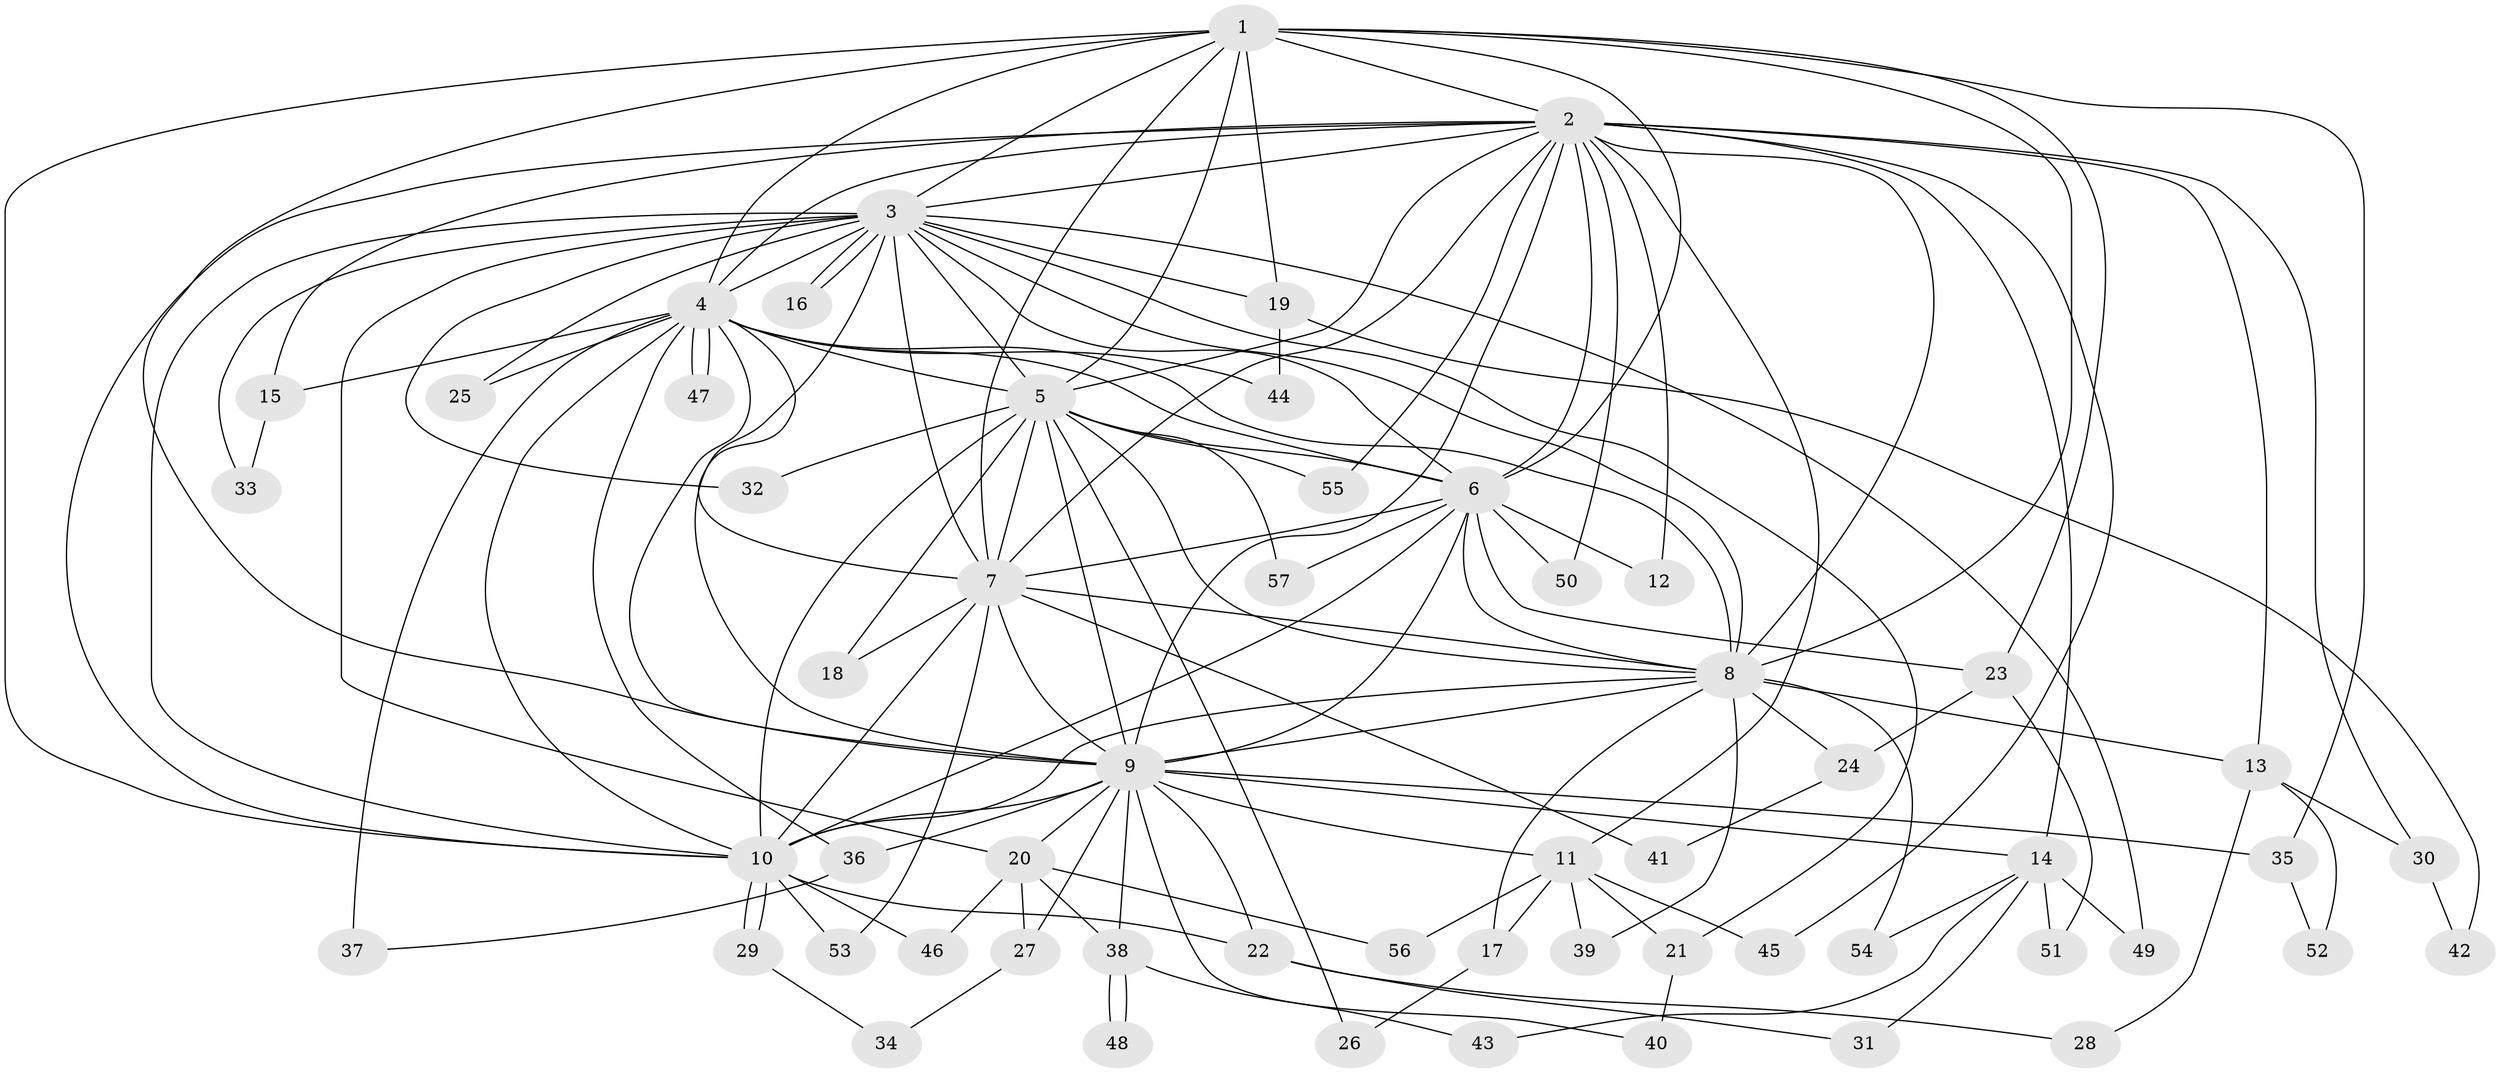 // coarse degree distribution, {12: 0.05, 15: 0.05, 14: 0.075, 10: 0.025, 17: 0.025, 8: 0.025, 5: 0.025, 7: 0.025, 3: 0.175, 1: 0.05, 6: 0.025, 4: 0.025, 2: 0.425}
// Generated by graph-tools (version 1.1) at 2025/51/02/27/25 19:51:48]
// undirected, 57 vertices, 139 edges
graph export_dot {
graph [start="1"]
  node [color=gray90,style=filled];
  1;
  2;
  3;
  4;
  5;
  6;
  7;
  8;
  9;
  10;
  11;
  12;
  13;
  14;
  15;
  16;
  17;
  18;
  19;
  20;
  21;
  22;
  23;
  24;
  25;
  26;
  27;
  28;
  29;
  30;
  31;
  32;
  33;
  34;
  35;
  36;
  37;
  38;
  39;
  40;
  41;
  42;
  43;
  44;
  45;
  46;
  47;
  48;
  49;
  50;
  51;
  52;
  53;
  54;
  55;
  56;
  57;
  1 -- 2;
  1 -- 3;
  1 -- 4;
  1 -- 5;
  1 -- 6;
  1 -- 7;
  1 -- 8;
  1 -- 9;
  1 -- 10;
  1 -- 19;
  1 -- 23;
  1 -- 35;
  2 -- 3;
  2 -- 4;
  2 -- 5;
  2 -- 6;
  2 -- 7;
  2 -- 8;
  2 -- 9;
  2 -- 10;
  2 -- 11;
  2 -- 12;
  2 -- 13;
  2 -- 14;
  2 -- 15;
  2 -- 30;
  2 -- 45;
  2 -- 50;
  2 -- 55;
  3 -- 4;
  3 -- 5;
  3 -- 6;
  3 -- 7;
  3 -- 8;
  3 -- 9;
  3 -- 10;
  3 -- 16;
  3 -- 16;
  3 -- 19;
  3 -- 20;
  3 -- 21;
  3 -- 25;
  3 -- 32;
  3 -- 33;
  3 -- 49;
  4 -- 5;
  4 -- 6;
  4 -- 7;
  4 -- 8;
  4 -- 9;
  4 -- 10;
  4 -- 15;
  4 -- 25;
  4 -- 36;
  4 -- 37;
  4 -- 44;
  4 -- 47;
  4 -- 47;
  5 -- 6;
  5 -- 7;
  5 -- 8;
  5 -- 9;
  5 -- 10;
  5 -- 18;
  5 -- 26;
  5 -- 32;
  5 -- 55;
  5 -- 57;
  6 -- 7;
  6 -- 8;
  6 -- 9;
  6 -- 10;
  6 -- 12;
  6 -- 23;
  6 -- 50;
  6 -- 57;
  7 -- 8;
  7 -- 9;
  7 -- 10;
  7 -- 18;
  7 -- 41;
  7 -- 53;
  8 -- 9;
  8 -- 10;
  8 -- 13;
  8 -- 17;
  8 -- 24;
  8 -- 39;
  8 -- 54;
  9 -- 10;
  9 -- 11;
  9 -- 14;
  9 -- 20;
  9 -- 22;
  9 -- 27;
  9 -- 35;
  9 -- 36;
  9 -- 38;
  9 -- 40;
  10 -- 22;
  10 -- 29;
  10 -- 29;
  10 -- 46;
  10 -- 53;
  11 -- 17;
  11 -- 21;
  11 -- 39;
  11 -- 45;
  11 -- 56;
  13 -- 28;
  13 -- 30;
  13 -- 52;
  14 -- 31;
  14 -- 43;
  14 -- 49;
  14 -- 51;
  14 -- 54;
  15 -- 33;
  17 -- 26;
  19 -- 42;
  19 -- 44;
  20 -- 27;
  20 -- 38;
  20 -- 46;
  20 -- 56;
  21 -- 40;
  22 -- 28;
  22 -- 31;
  23 -- 24;
  23 -- 51;
  24 -- 41;
  27 -- 34;
  29 -- 34;
  30 -- 42;
  35 -- 52;
  36 -- 37;
  38 -- 43;
  38 -- 48;
  38 -- 48;
}
